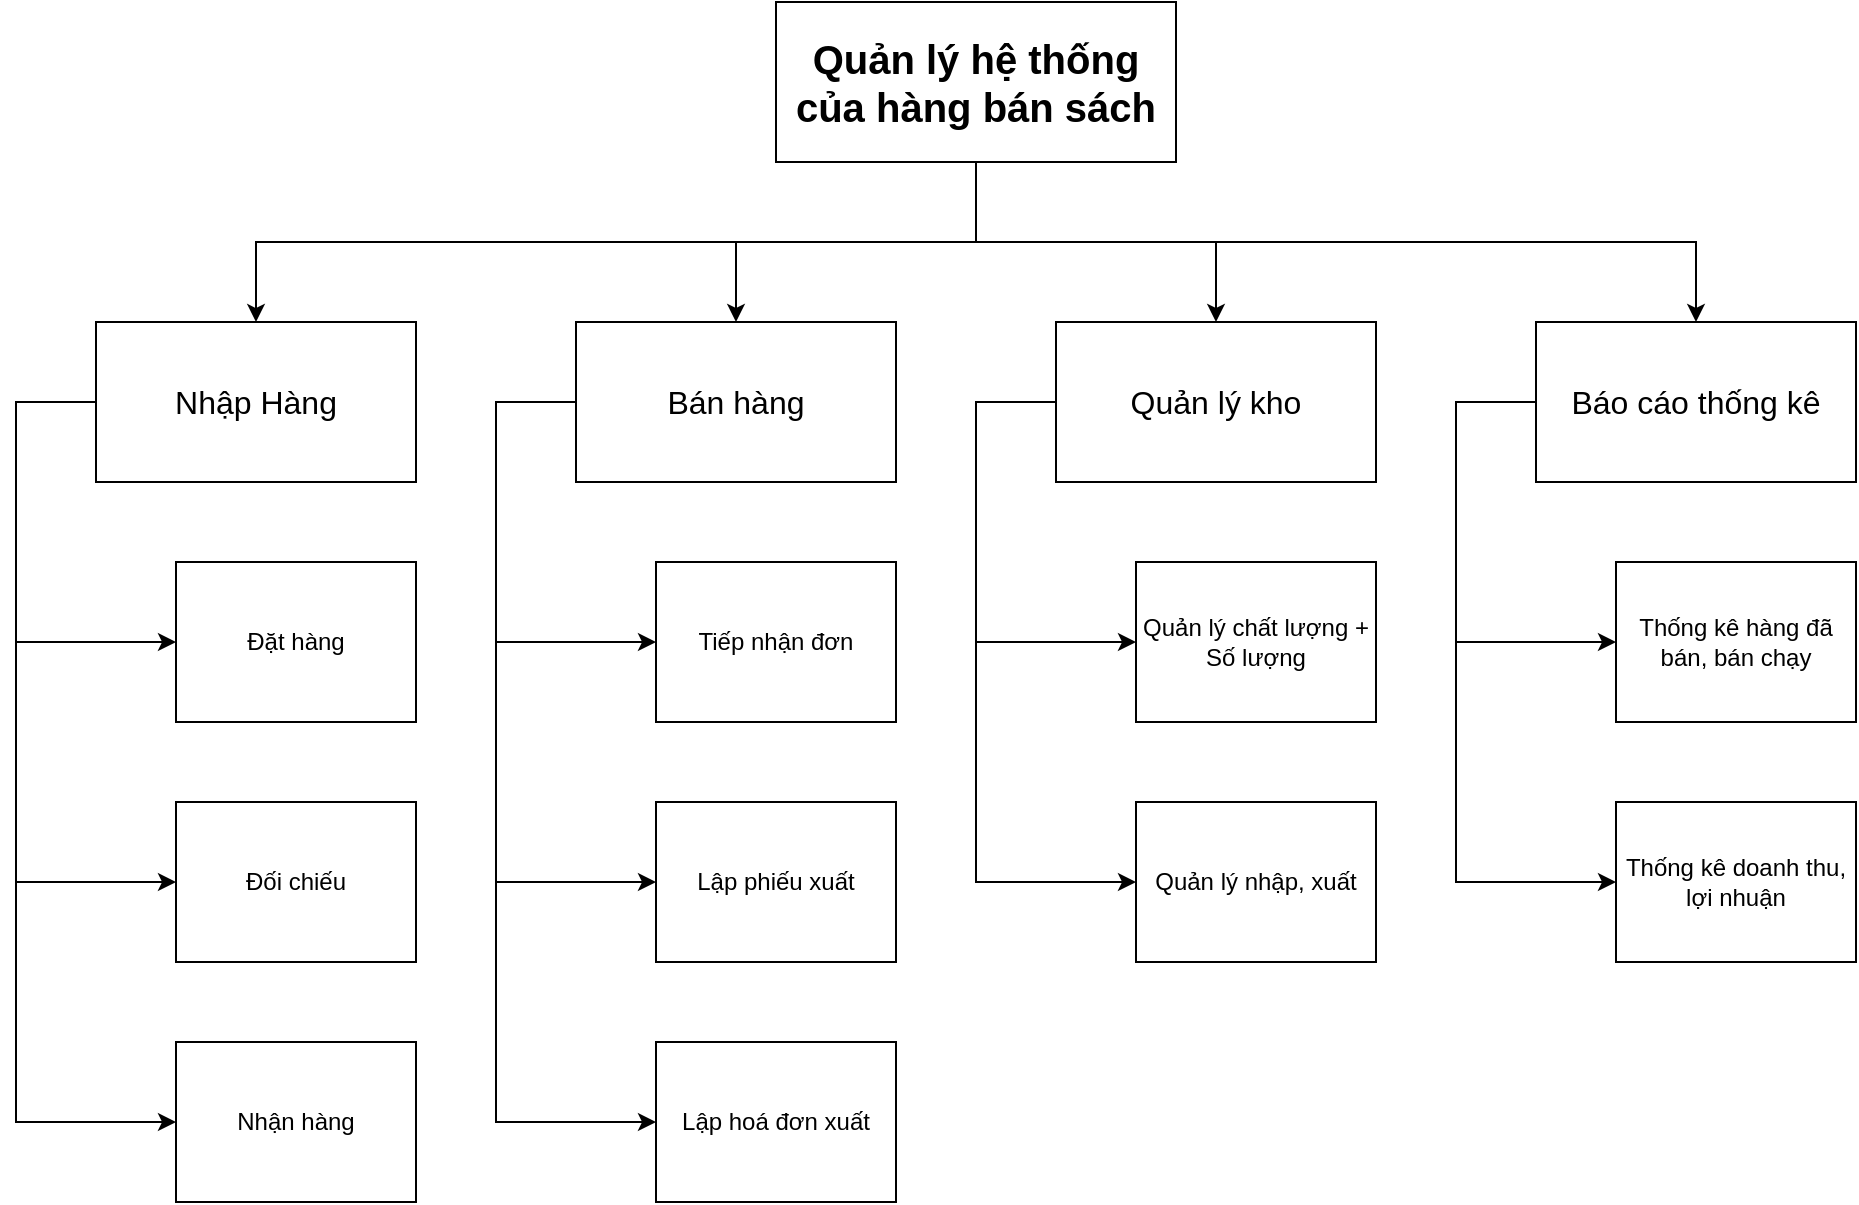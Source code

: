 <mxfile version="24.4.0" type="github" pages="3">
  <diagram name="Trang-1" id="rRTdI2hDu67PqyDLe8Fh">
    <mxGraphModel dx="1787" dy="794" grid="1" gridSize="10" guides="1" tooltips="1" connect="1" arrows="1" fold="1" page="1" pageScale="1" pageWidth="827" pageHeight="1169" math="0" shadow="0">
      <root>
        <mxCell id="0" />
        <mxCell id="1" parent="0" />
        <mxCell id="AFnKg5yaAj6XT0c0CYOe-55" style="edgeStyle=orthogonalEdgeStyle;rounded=0;orthogonalLoop=1;jettySize=auto;html=1;exitX=0.5;exitY=1;exitDx=0;exitDy=0;entryX=0.5;entryY=0;entryDx=0;entryDy=0;" parent="1" source="AFnKg5yaAj6XT0c0CYOe-12" target="AFnKg5yaAj6XT0c0CYOe-33" edge="1">
          <mxGeometry relative="1" as="geometry" />
        </mxCell>
        <mxCell id="AFnKg5yaAj6XT0c0CYOe-56" style="edgeStyle=orthogonalEdgeStyle;rounded=0;orthogonalLoop=1;jettySize=auto;html=1;exitX=0.5;exitY=1;exitDx=0;exitDy=0;entryX=0.5;entryY=0;entryDx=0;entryDy=0;" parent="1" source="AFnKg5yaAj6XT0c0CYOe-12" target="AFnKg5yaAj6XT0c0CYOe-34" edge="1">
          <mxGeometry relative="1" as="geometry" />
        </mxCell>
        <mxCell id="AFnKg5yaAj6XT0c0CYOe-57" style="edgeStyle=orthogonalEdgeStyle;rounded=0;orthogonalLoop=1;jettySize=auto;html=1;exitX=0.5;exitY=1;exitDx=0;exitDy=0;entryX=0.5;entryY=0;entryDx=0;entryDy=0;" parent="1" source="AFnKg5yaAj6XT0c0CYOe-12" target="AFnKg5yaAj6XT0c0CYOe-35" edge="1">
          <mxGeometry relative="1" as="geometry" />
        </mxCell>
        <mxCell id="AFnKg5yaAj6XT0c0CYOe-58" style="edgeStyle=orthogonalEdgeStyle;rounded=0;orthogonalLoop=1;jettySize=auto;html=1;exitX=0.5;exitY=1;exitDx=0;exitDy=0;" parent="1" source="AFnKg5yaAj6XT0c0CYOe-12" target="AFnKg5yaAj6XT0c0CYOe-36" edge="1">
          <mxGeometry relative="1" as="geometry" />
        </mxCell>
        <mxCell id="AFnKg5yaAj6XT0c0CYOe-12" value="&lt;font style=&quot;font-size: 20px;&quot;&gt;&lt;span style=&quot;font-size: 20px;&quot;&gt;Quản lý hệ thống của hàng bán sách&lt;/span&gt;&lt;/font&gt;" style="rounded=0;whiteSpace=wrap;html=1;fontSize=20;fontStyle=1" parent="1" vertex="1">
          <mxGeometry x="320" width="200" height="80" as="geometry" />
        </mxCell>
        <mxCell id="vAM1ASB7F_F03bIMXwyB-12" style="edgeStyle=orthogonalEdgeStyle;rounded=0;orthogonalLoop=1;jettySize=auto;html=1;entryX=0;entryY=0.5;entryDx=0;entryDy=0;" parent="1" source="AFnKg5yaAj6XT0c0CYOe-33" target="vAM1ASB7F_F03bIMXwyB-2" edge="1">
          <mxGeometry relative="1" as="geometry">
            <Array as="points">
              <mxPoint x="-60" y="200" />
              <mxPoint x="-60" y="440" />
            </Array>
          </mxGeometry>
        </mxCell>
        <mxCell id="vAM1ASB7F_F03bIMXwyB-13" style="edgeStyle=orthogonalEdgeStyle;rounded=0;orthogonalLoop=1;jettySize=auto;html=1;entryX=0;entryY=0.5;entryDx=0;entryDy=0;" parent="1" source="AFnKg5yaAj6XT0c0CYOe-33" target="vAM1ASB7F_F03bIMXwyB-3" edge="1">
          <mxGeometry relative="1" as="geometry">
            <Array as="points">
              <mxPoint x="-60" y="200" />
              <mxPoint x="-60" y="560" />
            </Array>
          </mxGeometry>
        </mxCell>
        <mxCell id="AFnKg5yaAj6XT0c0CYOe-33" value="Nhập Hàng" style="rounded=0;whiteSpace=wrap;html=1;fontSize=16;" parent="1" vertex="1">
          <mxGeometry x="-20" y="160" width="160" height="80" as="geometry" />
        </mxCell>
        <mxCell id="vAM1ASB7F_F03bIMXwyB-28" style="edgeStyle=orthogonalEdgeStyle;rounded=0;orthogonalLoop=1;jettySize=auto;html=1;entryX=0;entryY=0.5;entryDx=0;entryDy=0;exitX=0;exitY=0.5;exitDx=0;exitDy=0;" parent="1" source="AFnKg5yaAj6XT0c0CYOe-34" target="vAM1ASB7F_F03bIMXwyB-19" edge="1">
          <mxGeometry relative="1" as="geometry">
            <Array as="points">
              <mxPoint x="180" y="200" />
              <mxPoint x="180" y="320" />
            </Array>
          </mxGeometry>
        </mxCell>
        <mxCell id="vAM1ASB7F_F03bIMXwyB-29" style="edgeStyle=orthogonalEdgeStyle;rounded=0;orthogonalLoop=1;jettySize=auto;html=1;entryX=0;entryY=0.5;entryDx=0;entryDy=0;" parent="1" source="AFnKg5yaAj6XT0c0CYOe-34" target="vAM1ASB7F_F03bIMXwyB-16" edge="1">
          <mxGeometry relative="1" as="geometry">
            <Array as="points">
              <mxPoint x="180" y="200" />
              <mxPoint x="180" y="440" />
            </Array>
          </mxGeometry>
        </mxCell>
        <mxCell id="vAM1ASB7F_F03bIMXwyB-30" style="edgeStyle=orthogonalEdgeStyle;rounded=0;orthogonalLoop=1;jettySize=auto;html=1;entryX=0;entryY=0.5;entryDx=0;entryDy=0;" parent="1" source="AFnKg5yaAj6XT0c0CYOe-34" target="vAM1ASB7F_F03bIMXwyB-18" edge="1">
          <mxGeometry relative="1" as="geometry">
            <Array as="points">
              <mxPoint x="180" y="200" />
              <mxPoint x="180" y="560" />
            </Array>
          </mxGeometry>
        </mxCell>
        <mxCell id="AFnKg5yaAj6XT0c0CYOe-34" value="Bán hàng" style="rounded=0;whiteSpace=wrap;html=1;fontSize=16;" parent="1" vertex="1">
          <mxGeometry x="220" y="160" width="160" height="80" as="geometry" />
        </mxCell>
        <mxCell id="vAM1ASB7F_F03bIMXwyB-31" style="edgeStyle=orthogonalEdgeStyle;rounded=0;orthogonalLoop=1;jettySize=auto;html=1;entryX=0;entryY=0.5;entryDx=0;entryDy=0;" parent="1" source="AFnKg5yaAj6XT0c0CYOe-35" target="vAM1ASB7F_F03bIMXwyB-22" edge="1">
          <mxGeometry relative="1" as="geometry">
            <Array as="points">
              <mxPoint x="420" y="200" />
              <mxPoint x="420" y="320" />
            </Array>
          </mxGeometry>
        </mxCell>
        <mxCell id="vAM1ASB7F_F03bIMXwyB-32" style="edgeStyle=orthogonalEdgeStyle;rounded=0;orthogonalLoop=1;jettySize=auto;html=1;entryX=0;entryY=0.5;entryDx=0;entryDy=0;" parent="1" source="AFnKg5yaAj6XT0c0CYOe-35" target="vAM1ASB7F_F03bIMXwyB-21" edge="1">
          <mxGeometry relative="1" as="geometry">
            <Array as="points">
              <mxPoint x="420" y="200" />
              <mxPoint x="420" y="440" />
            </Array>
          </mxGeometry>
        </mxCell>
        <mxCell id="AFnKg5yaAj6XT0c0CYOe-35" value="Quản lý kho" style="rounded=0;whiteSpace=wrap;html=1;fontSize=16;" parent="1" vertex="1">
          <mxGeometry x="460" y="160" width="160" height="80" as="geometry" />
        </mxCell>
        <mxCell id="vAM1ASB7F_F03bIMXwyB-33" style="edgeStyle=orthogonalEdgeStyle;rounded=0;orthogonalLoop=1;jettySize=auto;html=1;entryX=0;entryY=0.5;entryDx=0;entryDy=0;" parent="1" source="AFnKg5yaAj6XT0c0CYOe-36" target="vAM1ASB7F_F03bIMXwyB-25" edge="1">
          <mxGeometry relative="1" as="geometry">
            <Array as="points">
              <mxPoint x="660" y="200" />
              <mxPoint x="660" y="320" />
            </Array>
          </mxGeometry>
        </mxCell>
        <mxCell id="vAM1ASB7F_F03bIMXwyB-34" style="edgeStyle=orthogonalEdgeStyle;rounded=0;orthogonalLoop=1;jettySize=auto;html=1;entryX=0;entryY=0.5;entryDx=0;entryDy=0;" parent="1" source="AFnKg5yaAj6XT0c0CYOe-36" target="vAM1ASB7F_F03bIMXwyB-24" edge="1">
          <mxGeometry relative="1" as="geometry">
            <Array as="points">
              <mxPoint x="660" y="200" />
              <mxPoint x="660" y="440" />
            </Array>
          </mxGeometry>
        </mxCell>
        <mxCell id="AFnKg5yaAj6XT0c0CYOe-36" value="Báo cáo thống kê" style="rounded=0;whiteSpace=wrap;html=1;fontSize=16;" parent="1" vertex="1">
          <mxGeometry x="700" y="160" width="160" height="80" as="geometry" />
        </mxCell>
        <mxCell id="vAM1ASB7F_F03bIMXwyB-1" value="Đặt hàng" style="rounded=0;whiteSpace=wrap;html=1;" parent="1" vertex="1">
          <mxGeometry x="20" y="280" width="120" height="80" as="geometry" />
        </mxCell>
        <mxCell id="vAM1ASB7F_F03bIMXwyB-2" value="Đối chiếu" style="rounded=0;whiteSpace=wrap;html=1;" parent="1" vertex="1">
          <mxGeometry x="20" y="400" width="120" height="80" as="geometry" />
        </mxCell>
        <mxCell id="vAM1ASB7F_F03bIMXwyB-3" value="Nhận hàng" style="rounded=0;whiteSpace=wrap;html=1;" parent="1" vertex="1">
          <mxGeometry x="20" y="520" width="120" height="80" as="geometry" />
        </mxCell>
        <mxCell id="vAM1ASB7F_F03bIMXwyB-8" value="" style="endArrow=classic;html=1;rounded=0;entryX=0;entryY=0.5;entryDx=0;entryDy=0;exitX=0;exitY=0.5;exitDx=0;exitDy=0;" parent="1" source="AFnKg5yaAj6XT0c0CYOe-33" target="vAM1ASB7F_F03bIMXwyB-1" edge="1">
          <mxGeometry width="50" height="50" relative="1" as="geometry">
            <mxPoint x="370" y="360" as="sourcePoint" />
            <mxPoint x="420" y="310" as="targetPoint" />
            <Array as="points">
              <mxPoint x="-60" y="200" />
              <mxPoint x="-60" y="320" />
            </Array>
          </mxGeometry>
        </mxCell>
        <mxCell id="vAM1ASB7F_F03bIMXwyB-16" value="Lập phiếu xuất" style="rounded=0;whiteSpace=wrap;html=1;" parent="1" vertex="1">
          <mxGeometry x="260" y="400" width="120" height="80" as="geometry" />
        </mxCell>
        <mxCell id="vAM1ASB7F_F03bIMXwyB-17" value="Lập phiếu nhập" style="rounded=0;whiteSpace=wrap;html=1;" parent="1" vertex="1">
          <mxGeometry x="260" y="520" width="120" height="80" as="geometry" />
        </mxCell>
        <mxCell id="vAM1ASB7F_F03bIMXwyB-18" value="Lập hoá đơn xuất" style="rounded=0;whiteSpace=wrap;html=1;" parent="1" vertex="1">
          <mxGeometry x="260" y="520" width="120" height="80" as="geometry" />
        </mxCell>
        <mxCell id="vAM1ASB7F_F03bIMXwyB-19" value="Tiếp nhận đơn" style="rounded=0;whiteSpace=wrap;html=1;" parent="1" vertex="1">
          <mxGeometry x="260" y="280" width="120" height="80" as="geometry" />
        </mxCell>
        <mxCell id="vAM1ASB7F_F03bIMXwyB-20" value="Lập phiếu nhập" style="rounded=0;whiteSpace=wrap;html=1;" parent="1" vertex="1">
          <mxGeometry x="500" y="280" width="120" height="80" as="geometry" />
        </mxCell>
        <mxCell id="vAM1ASB7F_F03bIMXwyB-21" value="Quản lý nhập, xuất" style="rounded=0;whiteSpace=wrap;html=1;" parent="1" vertex="1">
          <mxGeometry x="500" y="400" width="120" height="80" as="geometry" />
        </mxCell>
        <mxCell id="vAM1ASB7F_F03bIMXwyB-22" value="Quản lý chất lượng + Số lượng" style="rounded=0;whiteSpace=wrap;html=1;" parent="1" vertex="1">
          <mxGeometry x="500" y="280" width="120" height="80" as="geometry" />
        </mxCell>
        <mxCell id="vAM1ASB7F_F03bIMXwyB-23" value="Lập phiếu nhập" style="rounded=0;whiteSpace=wrap;html=1;" parent="1" vertex="1">
          <mxGeometry x="740" y="280" width="120" height="80" as="geometry" />
        </mxCell>
        <mxCell id="vAM1ASB7F_F03bIMXwyB-24" value="Thống kê doanh thu, lợi nhuận" style="rounded=0;whiteSpace=wrap;html=1;" parent="1" vertex="1">
          <mxGeometry x="740" y="400" width="120" height="80" as="geometry" />
        </mxCell>
        <mxCell id="vAM1ASB7F_F03bIMXwyB-25" value="Thống kê hàng đã bán, bán chạy" style="rounded=0;whiteSpace=wrap;html=1;" parent="1" vertex="1">
          <mxGeometry x="740" y="280" width="120" height="80" as="geometry" />
        </mxCell>
      </root>
    </mxGraphModel>
  </diagram>
  <diagram id="KgvOnMce2TrPyuINwso0" name="Trang-2">
    <mxGraphModel dx="1037" dy="855" grid="1" gridSize="10" guides="1" tooltips="1" connect="1" arrows="1" fold="1" page="1" pageScale="1" pageWidth="827" pageHeight="1169" math="0" shadow="0">
      <root>
        <mxCell id="0" />
        <mxCell id="1" parent="0" />
        <mxCell id="ssV_oemt4YwEF67fhfRM-25" style="edgeStyle=orthogonalEdgeStyle;rounded=0;orthogonalLoop=1;jettySize=auto;html=1;entryX=0.5;entryY=1;entryDx=0;entryDy=0;" parent="1" source="ssV_oemt4YwEF67fhfRM-2" target="ssV_oemt4YwEF67fhfRM-3" edge="1">
          <mxGeometry relative="1" as="geometry">
            <Array as="points">
              <mxPoint x="140" y="460" />
            </Array>
          </mxGeometry>
        </mxCell>
        <mxCell id="ssV_oemt4YwEF67fhfRM-26" value="&lt;font style=&quot;font-size: 14px;&quot;&gt;Hoá đơn&lt;/font&gt;" style="edgeLabel;html=1;align=center;verticalAlign=middle;resizable=0;points=[];" parent="ssV_oemt4YwEF67fhfRM-25" vertex="1" connectable="0">
          <mxGeometry x="-0.33" y="-1" relative="1" as="geometry">
            <mxPoint as="offset" />
          </mxGeometry>
        </mxCell>
        <mxCell id="ssV_oemt4YwEF67fhfRM-38" style="edgeStyle=orthogonalEdgeStyle;rounded=0;orthogonalLoop=1;jettySize=auto;html=1;entryX=1;entryY=0.25;entryDx=0;entryDy=0;" parent="1" source="ssV_oemt4YwEF67fhfRM-2" target="ssV_oemt4YwEF67fhfRM-6" edge="1">
          <mxGeometry relative="1" as="geometry">
            <Array as="points">
              <mxPoint x="370" y="700" />
            </Array>
          </mxGeometry>
        </mxCell>
        <mxCell id="ssV_oemt4YwEF67fhfRM-39" value="&lt;font style=&quot;font-size: 14px;&quot;&gt;Bản báo cáo doanh số&lt;/font&gt;" style="edgeLabel;html=1;align=center;verticalAlign=middle;resizable=0;points=[];" parent="ssV_oemt4YwEF67fhfRM-38" vertex="1" connectable="0">
          <mxGeometry x="0.345" y="2" relative="1" as="geometry">
            <mxPoint as="offset" />
          </mxGeometry>
        </mxCell>
        <mxCell id="ssV_oemt4YwEF67fhfRM-42" style="edgeStyle=orthogonalEdgeStyle;rounded=0;orthogonalLoop=1;jettySize=auto;html=1;entryX=0.023;entryY=0.15;entryDx=0;entryDy=0;entryPerimeter=0;" parent="1" source="ssV_oemt4YwEF67fhfRM-2" target="ssV_oemt4YwEF67fhfRM-4" edge="1">
          <mxGeometry relative="1" as="geometry">
            <Array as="points">
              <mxPoint x="460" y="290" />
              <mxPoint x="680" y="290" />
              <mxPoint x="680" y="292" />
            </Array>
          </mxGeometry>
        </mxCell>
        <mxCell id="ssV_oemt4YwEF67fhfRM-43" value="&lt;font style=&quot;font-size: 14px;&quot;&gt;Phiếu đặt hàng&lt;/font&gt;" style="edgeLabel;html=1;align=center;verticalAlign=middle;resizable=0;points=[];" parent="ssV_oemt4YwEF67fhfRM-42" vertex="1" connectable="0">
          <mxGeometry x="0.377" y="1" relative="1" as="geometry">
            <mxPoint as="offset" />
          </mxGeometry>
        </mxCell>
        <mxCell id="2xShkMuVCU0j5MwO3V7e-3" style="edgeStyle=orthogonalEdgeStyle;rounded=0;orthogonalLoop=1;jettySize=auto;html=1;entryX=0.25;entryY=1;entryDx=0;entryDy=0;" edge="1" parent="1" source="ssV_oemt4YwEF67fhfRM-2" target="ssV_oemt4YwEF67fhfRM-5">
          <mxGeometry relative="1" as="geometry">
            <Array as="points">
              <mxPoint x="450" y="780" />
              <mxPoint x="710" y="780" />
            </Array>
          </mxGeometry>
        </mxCell>
        <mxCell id="2xShkMuVCU0j5MwO3V7e-4" value="&lt;font style=&quot;font-size: 14px;&quot;&gt;Thông tin phản hồi&lt;/font&gt;" style="edgeLabel;html=1;align=center;verticalAlign=middle;resizable=0;points=[];" vertex="1" connectable="0" parent="2xShkMuVCU0j5MwO3V7e-3">
          <mxGeometry x="0.358" y="2" relative="1" as="geometry">
            <mxPoint as="offset" />
          </mxGeometry>
        </mxCell>
        <mxCell id="ssV_oemt4YwEF67fhfRM-2" value="&lt;span style=&quot;font-size: 20px; font-weight: 700;&quot;&gt;Quản lý hệ thống của hàng bán sách&lt;/span&gt;" style="ellipse;whiteSpace=wrap;html=1;" parent="1" vertex="1">
          <mxGeometry x="300" y="440" width="280" height="160" as="geometry" />
        </mxCell>
        <mxCell id="ssV_oemt4YwEF67fhfRM-3" value="&#xa;&lt;span style=&quot;color: rgb(0, 0, 0); font-family: Helvetica; font-size: 18px; font-style: normal; font-variant-ligatures: normal; font-variant-caps: normal; font-weight: 400; letter-spacing: normal; orphans: 2; text-align: center; text-indent: 0px; text-transform: none; widows: 2; word-spacing: 0px; -webkit-text-stroke-width: 0px; white-space: normal; background-color: rgb(251, 251, 251); text-decoration-thickness: initial; text-decoration-style: initial; text-decoration-color: initial; display: inline !important; float: none;&quot;&gt;Khách hàng&lt;/span&gt;&#xa;&#xa;" style="rounded=0;whiteSpace=wrap;html=1;" parent="1" vertex="1">
          <mxGeometry x="80" y="280" width="120" height="80" as="geometry" />
        </mxCell>
        <mxCell id="ssV_oemt4YwEF67fhfRM-48" style="edgeStyle=orthogonalEdgeStyle;rounded=0;orthogonalLoop=1;jettySize=auto;html=1;exitX=0.25;exitY=1;exitDx=0;exitDy=0;entryX=1;entryY=0;entryDx=0;entryDy=0;" parent="1" source="ssV_oemt4YwEF67fhfRM-4" target="ssV_oemt4YwEF67fhfRM-2" edge="1">
          <mxGeometry relative="1" as="geometry">
            <Array as="points">
              <mxPoint x="710" y="464" />
            </Array>
          </mxGeometry>
        </mxCell>
        <mxCell id="ssV_oemt4YwEF67fhfRM-49" value="&lt;font style=&quot;font-size: 14px;&quot;&gt;Hoá đơn&lt;/font&gt;" style="edgeLabel;html=1;align=center;verticalAlign=middle;resizable=0;points=[];" parent="ssV_oemt4YwEF67fhfRM-48" vertex="1" connectable="0">
          <mxGeometry x="0.416" y="1" relative="1" as="geometry">
            <mxPoint as="offset" />
          </mxGeometry>
        </mxCell>
        <mxCell id="ssV_oemt4YwEF67fhfRM-4" value="&lt;font style=&quot;font-size: 18px;&quot;&gt;Nhà cung cấp&lt;/font&gt;" style="rounded=0;whiteSpace=wrap;html=1;" parent="1" vertex="1">
          <mxGeometry x="680" y="280" width="120" height="80" as="geometry" />
        </mxCell>
        <mxCell id="ssV_oemt4YwEF67fhfRM-5" value="&lt;span style=&quot;font-size: 18px;&quot;&gt;Nhân viên&lt;/span&gt;" style="rounded=0;whiteSpace=wrap;html=1;" parent="1" vertex="1">
          <mxGeometry x="680" y="680" width="120" height="80" as="geometry" />
        </mxCell>
        <mxCell id="ssV_oemt4YwEF67fhfRM-35" style="edgeStyle=orthogonalEdgeStyle;rounded=0;orthogonalLoop=1;jettySize=auto;html=1;" parent="1" source="ssV_oemt4YwEF67fhfRM-6" target="ssV_oemt4YwEF67fhfRM-2" edge="1">
          <mxGeometry relative="1" as="geometry">
            <Array as="points">
              <mxPoint x="140" y="570" />
            </Array>
          </mxGeometry>
        </mxCell>
        <mxCell id="ssV_oemt4YwEF67fhfRM-37" value="&lt;font style=&quot;font-size: 14px;&quot;&gt;Bản kí duyệt&lt;/font&gt;" style="edgeLabel;html=1;align=center;verticalAlign=middle;resizable=0;points=[];" parent="ssV_oemt4YwEF67fhfRM-35" vertex="1" connectable="0">
          <mxGeometry x="0.282" relative="1" as="geometry">
            <mxPoint x="1" as="offset" />
          </mxGeometry>
        </mxCell>
        <mxCell id="ssV_oemt4YwEF67fhfRM-6" value="&lt;font style=&quot;font-size: 18px;&quot;&gt;Người quản lý&lt;/font&gt;" style="rounded=0;whiteSpace=wrap;html=1;" parent="1" vertex="1">
          <mxGeometry x="80" y="680" width="120" height="80" as="geometry" />
        </mxCell>
        <mxCell id="ssV_oemt4YwEF67fhfRM-23" style="edgeStyle=orthogonalEdgeStyle;rounded=0;orthogonalLoop=1;jettySize=auto;html=1;exitX=1;exitY=0.75;exitDx=0;exitDy=0;entryX=0.249;entryY=0.044;entryDx=0;entryDy=0;entryPerimeter=0;" parent="1" source="ssV_oemt4YwEF67fhfRM-3" target="ssV_oemt4YwEF67fhfRM-2" edge="1">
          <mxGeometry relative="1" as="geometry" />
        </mxCell>
        <mxCell id="ssV_oemt4YwEF67fhfRM-24" value="&lt;font style=&quot;font-size: 14px;&quot;&gt;Thông tin đặt hàng&lt;/font&gt;" style="edgeLabel;html=1;align=center;verticalAlign=middle;resizable=0;points=[];" parent="ssV_oemt4YwEF67fhfRM-23" vertex="1" connectable="0">
          <mxGeometry x="-0.346" y="3" relative="1" as="geometry">
            <mxPoint as="offset" />
          </mxGeometry>
        </mxCell>
        <mxCell id="ssV_oemt4YwEF67fhfRM-27" style="edgeStyle=orthogonalEdgeStyle;rounded=0;orthogonalLoop=1;jettySize=auto;html=1;exitX=0;exitY=1;exitDx=0;exitDy=0;entryX=0.017;entryY=0.389;entryDx=0;entryDy=0;entryPerimeter=0;" parent="1" source="ssV_oemt4YwEF67fhfRM-3" target="ssV_oemt4YwEF67fhfRM-2" edge="1">
          <mxGeometry relative="1" as="geometry">
            <Array as="points">
              <mxPoint x="90" y="360" />
              <mxPoint x="90" y="500" />
              <mxPoint x="300" y="500" />
              <mxPoint x="300" y="502" />
            </Array>
          </mxGeometry>
        </mxCell>
        <mxCell id="ssV_oemt4YwEF67fhfRM-29" value="&lt;font style=&quot;font-size: 14px;&quot;&gt;Phiếu thanh toán&lt;/font&gt;" style="edgeLabel;html=1;align=center;verticalAlign=middle;resizable=0;points=[];" parent="ssV_oemt4YwEF67fhfRM-27" vertex="1" connectable="0">
          <mxGeometry x="0.409" y="1" relative="1" as="geometry">
            <mxPoint as="offset" />
          </mxGeometry>
        </mxCell>
        <mxCell id="ssV_oemt4YwEF67fhfRM-31" style="edgeStyle=orthogonalEdgeStyle;rounded=0;orthogonalLoop=1;jettySize=auto;html=1;entryX=0.092;entryY=-0.057;entryDx=0;entryDy=0;entryPerimeter=0;" parent="1" source="ssV_oemt4YwEF67fhfRM-2" target="ssV_oemt4YwEF67fhfRM-6" edge="1">
          <mxGeometry relative="1" as="geometry">
            <Array as="points">
              <mxPoint x="91" y="530" />
            </Array>
          </mxGeometry>
        </mxCell>
        <mxCell id="ssV_oemt4YwEF67fhfRM-33" value="&lt;font style=&quot;font-size: 14px;&quot;&gt;Bản đề xuất nhập hàng&lt;/font&gt;" style="edgeLabel;html=1;align=center;verticalAlign=middle;resizable=0;points=[];" parent="ssV_oemt4YwEF67fhfRM-31" vertex="1" connectable="0">
          <mxGeometry x="-0.409" y="1" relative="1" as="geometry">
            <mxPoint x="-1" as="offset" />
          </mxGeometry>
        </mxCell>
        <mxCell id="ssV_oemt4YwEF67fhfRM-40" style="edgeStyle=orthogonalEdgeStyle;rounded=0;orthogonalLoop=1;jettySize=auto;html=1;entryX=1.005;entryY=0.883;entryDx=0;entryDy=0;entryPerimeter=0;" parent="1" source="ssV_oemt4YwEF67fhfRM-2" target="ssV_oemt4YwEF67fhfRM-6" edge="1">
          <mxGeometry relative="1" as="geometry">
            <Array as="points">
              <mxPoint x="420" y="750" />
              <mxPoint x="250" y="750" />
            </Array>
          </mxGeometry>
        </mxCell>
        <mxCell id="ssV_oemt4YwEF67fhfRM-41" value="&lt;font style=&quot;font-size: 14px;&quot;&gt;Bản báo cáo đơn hàng đã bán&lt;/font&gt;" style="edgeLabel;html=1;align=center;verticalAlign=middle;resizable=0;points=[];" parent="ssV_oemt4YwEF67fhfRM-40" vertex="1" connectable="0">
          <mxGeometry x="0.46" y="1" relative="1" as="geometry">
            <mxPoint x="19" as="offset" />
          </mxGeometry>
        </mxCell>
        <mxCell id="ssV_oemt4YwEF67fhfRM-44" style="edgeStyle=orthogonalEdgeStyle;rounded=0;orthogonalLoop=1;jettySize=auto;html=1;exitX=0;exitY=0.75;exitDx=0;exitDy=0;entryX=0.745;entryY=0.049;entryDx=0;entryDy=0;entryPerimeter=0;" parent="1" source="ssV_oemt4YwEF67fhfRM-4" target="ssV_oemt4YwEF67fhfRM-2" edge="1">
          <mxGeometry relative="1" as="geometry" />
        </mxCell>
        <mxCell id="ssV_oemt4YwEF67fhfRM-45" value="&lt;font style=&quot;font-size: 14px;&quot;&gt;Thông tin giá cả&lt;/font&gt;" style="edgeLabel;html=1;align=center;verticalAlign=middle;resizable=0;points=[];" parent="ssV_oemt4YwEF67fhfRM-44" vertex="1" connectable="0">
          <mxGeometry x="-0.385" relative="1" as="geometry">
            <mxPoint as="offset" />
          </mxGeometry>
        </mxCell>
        <mxCell id="ssV_oemt4YwEF67fhfRM-46" style="edgeStyle=orthogonalEdgeStyle;rounded=0;orthogonalLoop=1;jettySize=auto;html=1;entryX=0.886;entryY=0.99;entryDx=0;entryDy=0;entryPerimeter=0;" parent="1" source="ssV_oemt4YwEF67fhfRM-2" target="ssV_oemt4YwEF67fhfRM-4" edge="1">
          <mxGeometry relative="1" as="geometry">
            <Array as="points">
              <mxPoint x="786" y="500" />
            </Array>
          </mxGeometry>
        </mxCell>
        <mxCell id="ssV_oemt4YwEF67fhfRM-47" value="&lt;font style=&quot;font-size: 14px;&quot;&gt;Phiếu thanh toán&lt;/font&gt;" style="edgeLabel;html=1;align=center;verticalAlign=middle;resizable=0;points=[];" parent="ssV_oemt4YwEF67fhfRM-46" vertex="1" connectable="0">
          <mxGeometry x="-0.398" y="1" relative="1" as="geometry">
            <mxPoint as="offset" />
          </mxGeometry>
        </mxCell>
        <mxCell id="ssV_oemt4YwEF67fhfRM-58" style="edgeStyle=orthogonalEdgeStyle;rounded=0;orthogonalLoop=1;jettySize=auto;html=1;entryX=0.992;entryY=0.609;entryDx=0;entryDy=0;entryPerimeter=0;" parent="1" source="ssV_oemt4YwEF67fhfRM-5" target="ssV_oemt4YwEF67fhfRM-2" edge="1">
          <mxGeometry relative="1" as="geometry">
            <Array as="points">
              <mxPoint x="790" y="537" />
            </Array>
          </mxGeometry>
        </mxCell>
        <mxCell id="ssV_oemt4YwEF67fhfRM-59" value="&lt;font style=&quot;font-size: 14px;&quot;&gt;Thông tin sách cần nhập&lt;/font&gt;" style="edgeLabel;html=1;align=center;verticalAlign=middle;resizable=0;points=[];" parent="ssV_oemt4YwEF67fhfRM-58" vertex="1" connectable="0">
          <mxGeometry x="0.427" y="-1" relative="1" as="geometry">
            <mxPoint as="offset" />
          </mxGeometry>
        </mxCell>
        <mxCell id="ssV_oemt4YwEF67fhfRM-60" style="edgeStyle=orthogonalEdgeStyle;rounded=0;orthogonalLoop=1;jettySize=auto;html=1;entryX=0.583;entryY=-0.001;entryDx=0;entryDy=0;entryPerimeter=0;" parent="1" source="ssV_oemt4YwEF67fhfRM-2" target="ssV_oemt4YwEF67fhfRM-5" edge="1">
          <mxGeometry relative="1" as="geometry">
            <Array as="points">
              <mxPoint x="750" y="560" />
            </Array>
          </mxGeometry>
        </mxCell>
        <mxCell id="ssV_oemt4YwEF67fhfRM-61" value="&lt;font style=&quot;font-size: 14px;&quot;&gt;Hoá đơn cần thanh toán&lt;/font&gt;" style="edgeLabel;html=1;align=center;verticalAlign=middle;resizable=0;points=[];" parent="ssV_oemt4YwEF67fhfRM-60" vertex="1" connectable="0">
          <mxGeometry x="-0.332" relative="1" as="geometry">
            <mxPoint as="offset" />
          </mxGeometry>
        </mxCell>
        <mxCell id="ssV_oemt4YwEF67fhfRM-62" style="edgeStyle=orthogonalEdgeStyle;rounded=0;orthogonalLoop=1;jettySize=auto;html=1;entryX=1;entryY=0.125;entryDx=0;entryDy=0;entryPerimeter=0;" parent="1" source="ssV_oemt4YwEF67fhfRM-2" target="ssV_oemt4YwEF67fhfRM-3" edge="1">
          <mxGeometry relative="1" as="geometry">
            <Array as="points">
              <mxPoint x="420" y="290" />
            </Array>
          </mxGeometry>
        </mxCell>
        <mxCell id="ssV_oemt4YwEF67fhfRM-63" value="&lt;font style=&quot;font-size: 14px;&quot;&gt;Thông tin sách&lt;/font&gt;" style="edgeLabel;html=1;align=center;verticalAlign=middle;resizable=0;points=[];" parent="ssV_oemt4YwEF67fhfRM-62" vertex="1" connectable="0">
          <mxGeometry x="0.404" y="-2" relative="1" as="geometry">
            <mxPoint as="offset" />
          </mxGeometry>
        </mxCell>
        <mxCell id="ssV_oemt4YwEF67fhfRM-68" style="edgeStyle=orthogonalEdgeStyle;rounded=0;orthogonalLoop=1;jettySize=auto;html=1;" parent="1" source="ssV_oemt4YwEF67fhfRM-5" target="ssV_oemt4YwEF67fhfRM-2" edge="1">
          <mxGeometry relative="1" as="geometry">
            <Array as="points">
              <mxPoint x="710" y="580" />
            </Array>
          </mxGeometry>
        </mxCell>
        <mxCell id="ssV_oemt4YwEF67fhfRM-69" value="&lt;font style=&quot;font-size: 14px;&quot;&gt;Hoá đơn thanh toán&lt;/font&gt;" style="edgeLabel;html=1;align=center;verticalAlign=middle;resizable=0;points=[];" parent="ssV_oemt4YwEF67fhfRM-68" vertex="1" connectable="0">
          <mxGeometry x="0.356" y="-1" relative="1" as="geometry">
            <mxPoint as="offset" />
          </mxGeometry>
        </mxCell>
        <mxCell id="ssV_oemt4YwEF67fhfRM-70" style="edgeStyle=orthogonalEdgeStyle;rounded=0;orthogonalLoop=1;jettySize=auto;html=1;entryX=0.821;entryY=0.884;entryDx=0;entryDy=0;entryPerimeter=0;" parent="1" source="ssV_oemt4YwEF67fhfRM-5" target="ssV_oemt4YwEF67fhfRM-2" edge="1">
          <mxGeometry relative="1" as="geometry">
            <Array as="points">
              <mxPoint x="530" y="690" />
            </Array>
          </mxGeometry>
        </mxCell>
        <mxCell id="ssV_oemt4YwEF67fhfRM-71" value="&lt;font style=&quot;font-size: 14px;&quot;&gt;Thông tin hàng nhập&lt;/font&gt;" style="edgeLabel;html=1;align=center;verticalAlign=middle;resizable=0;points=[];" parent="ssV_oemt4YwEF67fhfRM-70" vertex="1" connectable="0">
          <mxGeometry x="-0.39" y="-2" relative="1" as="geometry">
            <mxPoint as="offset" />
          </mxGeometry>
        </mxCell>
        <mxCell id="ssV_oemt4YwEF67fhfRM-72" style="edgeStyle=orthogonalEdgeStyle;rounded=0;orthogonalLoop=1;jettySize=auto;html=1;" parent="1" source="ssV_oemt4YwEF67fhfRM-5" target="ssV_oemt4YwEF67fhfRM-2" edge="1">
          <mxGeometry relative="1" as="geometry">
            <Array as="points">
              <mxPoint x="510" y="710" />
            </Array>
          </mxGeometry>
        </mxCell>
        <mxCell id="ssV_oemt4YwEF67fhfRM-73" value="&lt;font style=&quot;font-size: 14px;&quot;&gt;Thông tin hoá đơn bán sách&lt;/font&gt;" style="edgeLabel;html=1;align=center;verticalAlign=middle;resizable=0;points=[];" parent="ssV_oemt4YwEF67fhfRM-72" vertex="1" connectable="0">
          <mxGeometry x="-0.377" y="-1" relative="1" as="geometry">
            <mxPoint as="offset" />
          </mxGeometry>
        </mxCell>
        <mxCell id="ssV_oemt4YwEF67fhfRM-74" style="edgeStyle=orthogonalEdgeStyle;rounded=0;orthogonalLoop=1;jettySize=auto;html=1;entryX=-0.011;entryY=0.619;entryDx=0;entryDy=0;entryPerimeter=0;" parent="1" source="ssV_oemt4YwEF67fhfRM-2" target="ssV_oemt4YwEF67fhfRM-5" edge="1">
          <mxGeometry relative="1" as="geometry">
            <Array as="points">
              <mxPoint x="490" y="729" />
            </Array>
          </mxGeometry>
        </mxCell>
        <mxCell id="ssV_oemt4YwEF67fhfRM-75" value="&lt;font style=&quot;font-size: 14px;&quot;&gt;Thông tin đặt sách&lt;/font&gt;" style="edgeLabel;html=1;align=center;verticalAlign=middle;resizable=0;points=[];" parent="ssV_oemt4YwEF67fhfRM-74" vertex="1" connectable="0">
          <mxGeometry x="0.386" y="2" relative="1" as="geometry">
            <mxPoint as="offset" />
          </mxGeometry>
        </mxCell>
        <mxCell id="ssV_oemt4YwEF67fhfRM-76" style="edgeStyle=orthogonalEdgeStyle;rounded=0;orthogonalLoop=1;jettySize=auto;html=1;" parent="1" source="ssV_oemt4YwEF67fhfRM-5" target="ssV_oemt4YwEF67fhfRM-2" edge="1">
          <mxGeometry relative="1" as="geometry">
            <Array as="points">
              <mxPoint x="470" y="750" />
            </Array>
            <mxPoint x="470" y="600" as="targetPoint" />
          </mxGeometry>
        </mxCell>
        <mxCell id="ssV_oemt4YwEF67fhfRM-77" value="&lt;font style=&quot;font-size: 14px;&quot;&gt;Bản báo cáo hàng tháng&lt;/font&gt;" style="edgeLabel;html=1;align=center;verticalAlign=middle;resizable=0;points=[];" parent="ssV_oemt4YwEF67fhfRM-76" vertex="1" connectable="0">
          <mxGeometry x="-0.382" relative="1" as="geometry">
            <mxPoint as="offset" />
          </mxGeometry>
        </mxCell>
      </root>
    </mxGraphModel>
  </diagram>
  <diagram id="-lE9q0hvABzz9aMq8FSr" name="Trang-3">
    <mxGraphModel dx="2175" dy="2281" grid="1" gridSize="10" guides="1" tooltips="1" connect="1" arrows="1" fold="1" page="1" pageScale="1" pageWidth="827" pageHeight="1169" math="0" shadow="0">
      <root>
        <mxCell id="0" />
        <mxCell id="1" parent="0" />
        <mxCell id="wIwQbAmLw2qknRV4INMZ-9" style="edgeStyle=orthogonalEdgeStyle;rounded=0;orthogonalLoop=1;jettySize=auto;html=1;entryX=1;entryY=0.75;entryDx=0;entryDy=0;" edge="1" parent="1" source="2IpHOsyGLMHi1rz_4VAD-5" target="2IpHOsyGLMHi1rz_4VAD-11">
          <mxGeometry relative="1" as="geometry">
            <Array as="points">
              <mxPoint x="750" y="850" />
            </Array>
          </mxGeometry>
        </mxCell>
        <mxCell id="wIwQbAmLw2qknRV4INMZ-10" value="&lt;font style=&quot;font-size: 14px;&quot;&gt;Bản báo cáo doanh số&lt;/font&gt;" style="edgeLabel;html=1;align=center;verticalAlign=middle;resizable=0;points=[];" vertex="1" connectable="0" parent="wIwQbAmLw2qknRV4INMZ-9">
          <mxGeometry x="0.345" y="-1" relative="1" as="geometry">
            <mxPoint as="offset" />
          </mxGeometry>
        </mxCell>
        <mxCell id="1tazJ3jUmUEnx0-5ehM0-14" style="edgeStyle=orthogonalEdgeStyle;rounded=0;orthogonalLoop=1;jettySize=auto;html=1;entryX=0;entryY=0.75;entryDx=0;entryDy=0;" edge="1" parent="1" source="2IpHOsyGLMHi1rz_4VAD-5" target="1tazJ3jUmUEnx0-5ehM0-7">
          <mxGeometry relative="1" as="geometry">
            <Array as="points">
              <mxPoint x="860" y="700" />
              <mxPoint x="860" y="700" />
            </Array>
          </mxGeometry>
        </mxCell>
        <mxCell id="1tazJ3jUmUEnx0-5ehM0-16" value="&lt;font style=&quot;font-size: 14px;&quot;&gt;Thông tin phản hồi&lt;/font&gt;" style="edgeLabel;html=1;align=center;verticalAlign=middle;resizable=0;points=[];" vertex="1" connectable="0" parent="1tazJ3jUmUEnx0-5ehM0-14">
          <mxGeometry x="-0.009" y="5" relative="1" as="geometry">
            <mxPoint x="1" as="offset" />
          </mxGeometry>
        </mxCell>
        <mxCell id="2IpHOsyGLMHi1rz_4VAD-5" value="&lt;font style=&quot;font-size: 18px;&quot;&gt;Báo cáo,&lt;/font&gt;&lt;div&gt;&lt;font style=&quot;font-size: 18px;&quot;&gt;thống kê&lt;/font&gt;&lt;/div&gt;" style="ellipse;whiteSpace=wrap;html=1;" vertex="1" parent="1">
          <mxGeometry x="660" y="640" width="160" height="80" as="geometry" />
        </mxCell>
        <mxCell id="2IpHOsyGLMHi1rz_4VAD-16" style="edgeStyle=orthogonalEdgeStyle;rounded=0;orthogonalLoop=1;jettySize=auto;html=1;entryX=0;entryY=0.25;entryDx=0;entryDy=0;" edge="1" parent="1" source="2IpHOsyGLMHi1rz_4VAD-6" target="2IpHOsyGLMHi1rz_4VAD-10">
          <mxGeometry relative="1" as="geometry">
            <Array as="points">
              <mxPoint x="620" y="20" />
            </Array>
          </mxGeometry>
        </mxCell>
        <mxCell id="2IpHOsyGLMHi1rz_4VAD-18" value="&lt;font style=&quot;font-size: 14px;&quot;&gt;Phiếu đặt hàng&lt;/font&gt;" style="edgeLabel;html=1;align=center;verticalAlign=middle;resizable=0;points=[];" vertex="1" connectable="0" parent="2IpHOsyGLMHi1rz_4VAD-16">
          <mxGeometry x="0.142" y="2" relative="1" as="geometry">
            <mxPoint x="1" as="offset" />
          </mxGeometry>
        </mxCell>
        <mxCell id="2IpHOsyGLMHi1rz_4VAD-6" value="&lt;font style=&quot;font-size: 18px;&quot;&gt;Nhập hàng&lt;/font&gt;" style="ellipse;whiteSpace=wrap;html=1;" vertex="1" parent="1">
          <mxGeometry x="560" y="120" width="160" height="80" as="geometry" />
        </mxCell>
        <mxCell id="2IpHOsyGLMHi1rz_4VAD-7" value="&lt;font style=&quot;font-size: 18px;&quot;&gt;Quản lý&amp;nbsp;&lt;/font&gt;&lt;div&gt;&lt;span style=&quot;background-color: initial;&quot;&gt;&lt;font style=&quot;font-size: 18px;&quot;&gt;kho&lt;/font&gt;&lt;/span&gt;&lt;/div&gt;" style="ellipse;whiteSpace=wrap;html=1;" vertex="1" parent="1">
          <mxGeometry x="100" y="640" width="160" height="80" as="geometry" />
        </mxCell>
        <mxCell id="5TbE6v0K1fq-3VezsYbq-5" style="edgeStyle=orthogonalEdgeStyle;rounded=0;orthogonalLoop=1;jettySize=auto;html=1;" edge="1" parent="1" source="2IpHOsyGLMHi1rz_4VAD-8" target="2IpHOsyGLMHi1rz_4VAD-12">
          <mxGeometry relative="1" as="geometry">
            <Array as="points">
              <mxPoint x="640" y="400" />
              <mxPoint x="640" y="400" />
            </Array>
          </mxGeometry>
        </mxCell>
        <mxCell id="5TbE6v0K1fq-3VezsYbq-6" value="&lt;font style=&quot;font-size: 14px;&quot;&gt;Hoá đơn&lt;/font&gt;" style="edgeLabel;html=1;align=center;verticalAlign=middle;resizable=0;points=[];" vertex="1" connectable="0" parent="5TbE6v0K1fq-3VezsYbq-5">
          <mxGeometry x="0.024" y="-1" relative="1" as="geometry">
            <mxPoint as="offset" />
          </mxGeometry>
        </mxCell>
        <mxCell id="2IpHOsyGLMHi1rz_4VAD-8" value="&lt;font style=&quot;font-size: 18px;&quot;&gt;Bán hàng&lt;/font&gt;" style="ellipse;whiteSpace=wrap;html=1;" vertex="1" parent="1">
          <mxGeometry x="370" y="350" width="160" height="80" as="geometry" />
        </mxCell>
        <mxCell id="pLoyyywWYDxrDol8q6st-4" style="edgeStyle=orthogonalEdgeStyle;rounded=0;orthogonalLoop=1;jettySize=auto;html=1;entryX=1;entryY=0;entryDx=0;entryDy=0;" edge="1" parent="1" source="2IpHOsyGLMHi1rz_4VAD-10" target="2IpHOsyGLMHi1rz_4VAD-6">
          <mxGeometry relative="1" as="geometry">
            <Array as="points">
              <mxPoint x="870" y="132" />
            </Array>
          </mxGeometry>
        </mxCell>
        <mxCell id="pLoyyywWYDxrDol8q6st-10" value="&lt;font style=&quot;font-size: 14px;&quot;&gt;Hoá đơn&lt;/font&gt;" style="edgeLabel;html=1;align=center;verticalAlign=middle;resizable=0;points=[];" vertex="1" connectable="0" parent="pLoyyywWYDxrDol8q6st-4">
          <mxGeometry x="0.219" y="-3" relative="1" as="geometry">
            <mxPoint as="offset" />
          </mxGeometry>
        </mxCell>
        <mxCell id="2IpHOsyGLMHi1rz_4VAD-10" value="&lt;font style=&quot;font-size: 18px;&quot;&gt;Nhà cung cấp&lt;/font&gt;" style="rounded=0;whiteSpace=wrap;html=1;" vertex="1" parent="1">
          <mxGeometry x="800" width="163" height="80" as="geometry" />
        </mxCell>
        <mxCell id="wIwQbAmLw2qknRV4INMZ-4" style="edgeStyle=orthogonalEdgeStyle;rounded=0;orthogonalLoop=1;jettySize=auto;html=1;" edge="1" parent="1" source="2IpHOsyGLMHi1rz_4VAD-11" target="2IpHOsyGLMHi1rz_4VAD-7">
          <mxGeometry relative="1" as="geometry">
            <Array as="points">
              <mxPoint x="200" y="810" />
            </Array>
          </mxGeometry>
        </mxCell>
        <mxCell id="wIwQbAmLw2qknRV4INMZ-6" value="&lt;font style=&quot;font-size: 14px;&quot;&gt;Bản ký duyệt&lt;/font&gt;" style="edgeLabel;html=1;align=center;verticalAlign=middle;resizable=0;points=[];" vertex="1" connectable="0" parent="wIwQbAmLw2qknRV4INMZ-4">
          <mxGeometry x="-0.385" y="-2" relative="1" as="geometry">
            <mxPoint as="offset" />
          </mxGeometry>
        </mxCell>
        <mxCell id="2IpHOsyGLMHi1rz_4VAD-11" value="&lt;font style=&quot;font-size: 18px;&quot;&gt;Người quản lý&lt;/font&gt;" style="rounded=0;whiteSpace=wrap;html=1;" vertex="1" parent="1">
          <mxGeometry x="360" y="790" width="160" height="80" as="geometry" />
        </mxCell>
        <mxCell id="5TbE6v0K1fq-3VezsYbq-3" style="edgeStyle=orthogonalEdgeStyle;rounded=0;orthogonalLoop=1;jettySize=auto;html=1;entryX=0.999;entryY=0.361;entryDx=0;entryDy=0;exitX=-0.019;exitY=0.361;exitDx=0;exitDy=0;exitPerimeter=0;entryPerimeter=0;" edge="1" parent="1" source="2IpHOsyGLMHi1rz_4VAD-12" target="2IpHOsyGLMHi1rz_4VAD-8">
          <mxGeometry relative="1" as="geometry" />
        </mxCell>
        <mxCell id="5TbE6v0K1fq-3VezsYbq-4" value="&lt;font style=&quot;font-size: 14px;&quot;&gt;Thông tin đặt hàng&lt;/font&gt;" style="edgeLabel;html=1;align=center;verticalAlign=middle;resizable=0;points=[];" vertex="1" connectable="0" parent="5TbE6v0K1fq-3VezsYbq-3">
          <mxGeometry x="-0.035" relative="1" as="geometry">
            <mxPoint as="offset" />
          </mxGeometry>
        </mxCell>
        <mxCell id="2IpHOsyGLMHi1rz_4VAD-12" value="&lt;font style=&quot;font-size: 18px;&quot;&gt;Khách hàng&lt;/font&gt;" style="rounded=0;whiteSpace=wrap;html=1;" vertex="1" parent="1">
          <mxGeometry x="760" y="350" width="163" height="80" as="geometry" />
        </mxCell>
        <mxCell id="2IpHOsyGLMHi1rz_4VAD-13" value="&lt;font style=&quot;font-size: 18px;&quot;&gt;Nhân viên&lt;/font&gt;" style="rounded=0;whiteSpace=wrap;html=1;" vertex="1" parent="1">
          <mxGeometry x="40" y="120" width="160" height="80" as="geometry" />
        </mxCell>
        <mxCell id="pLoyyywWYDxrDol8q6st-1" style="edgeStyle=orthogonalEdgeStyle;rounded=0;orthogonalLoop=1;jettySize=auto;html=1;entryX=0.631;entryY=0.039;entryDx=0;entryDy=0;entryPerimeter=0;exitX=0;exitY=0.75;exitDx=0;exitDy=0;" edge="1" parent="1" source="2IpHOsyGLMHi1rz_4VAD-10" target="2IpHOsyGLMHi1rz_4VAD-6">
          <mxGeometry relative="1" as="geometry" />
        </mxCell>
        <mxCell id="pLoyyywWYDxrDol8q6st-2" value="&lt;font style=&quot;font-size: 14px;&quot;&gt;Thông tin giá cả&lt;/font&gt;" style="edgeLabel;html=1;align=center;verticalAlign=middle;resizable=0;points=[];" vertex="1" connectable="0" parent="pLoyyywWYDxrDol8q6st-1">
          <mxGeometry x="-0.343" y="-4" relative="1" as="geometry">
            <mxPoint x="-1" as="offset" />
          </mxGeometry>
        </mxCell>
        <mxCell id="pLoyyywWYDxrDol8q6st-5" value="" style="endArrow=classic;html=1;rounded=0;exitX=1.016;exitY=0.637;exitDx=0;exitDy=0;exitPerimeter=0;" edge="1" parent="1" source="2IpHOsyGLMHi1rz_4VAD-6">
          <mxGeometry width="50" height="50" relative="1" as="geometry">
            <mxPoint x="890" y="190" as="sourcePoint" />
            <mxPoint x="911" y="80" as="targetPoint" />
            <Array as="points">
              <mxPoint x="911" y="170" />
            </Array>
          </mxGeometry>
        </mxCell>
        <mxCell id="pLoyyywWYDxrDol8q6st-11" value="&lt;font style=&quot;font-size: 14px;&quot;&gt;Phiếu thanh toán&lt;/font&gt;" style="edgeLabel;html=1;align=center;verticalAlign=middle;resizable=0;points=[];" vertex="1" connectable="0" parent="pLoyyywWYDxrDol8q6st-5">
          <mxGeometry x="-0.306" relative="1" as="geometry">
            <mxPoint as="offset" />
          </mxGeometry>
        </mxCell>
        <mxCell id="5TbE6v0K1fq-3VezsYbq-1" value="" style="endArrow=classic;html=1;rounded=0;exitX=0.795;exitY=0.085;exitDx=0;exitDy=0;exitPerimeter=0;entryX=0.013;entryY=0.104;entryDx=0;entryDy=0;entryPerimeter=0;" edge="1" parent="1" source="2IpHOsyGLMHi1rz_4VAD-8" target="2IpHOsyGLMHi1rz_4VAD-12">
          <mxGeometry width="50" height="50" relative="1" as="geometry">
            <mxPoint x="610" y="400" as="sourcePoint" />
            <mxPoint x="760" y="360" as="targetPoint" />
          </mxGeometry>
        </mxCell>
        <mxCell id="5TbE6v0K1fq-3VezsYbq-2" value="&lt;font style=&quot;font-size: 14px;&quot;&gt;Thông tin sách&lt;/font&gt;" style="edgeLabel;html=1;align=center;verticalAlign=middle;resizable=0;points=[];" vertex="1" connectable="0" parent="5TbE6v0K1fq-3VezsYbq-1">
          <mxGeometry x="0.013" y="1" relative="1" as="geometry">
            <mxPoint as="offset" />
          </mxGeometry>
        </mxCell>
        <mxCell id="5TbE6v0K1fq-3VezsYbq-7" value="" style="endArrow=classic;html=1;rounded=0;exitX=0;exitY=0.875;exitDx=0;exitDy=0;exitPerimeter=0;entryX=1;entryY=1;entryDx=0;entryDy=0;" edge="1" parent="1" source="2IpHOsyGLMHi1rz_4VAD-12" target="2IpHOsyGLMHi1rz_4VAD-8">
          <mxGeometry width="50" height="50" relative="1" as="geometry">
            <mxPoint x="660" y="480" as="sourcePoint" />
            <mxPoint x="710" y="430" as="targetPoint" />
          </mxGeometry>
        </mxCell>
        <mxCell id="5TbE6v0K1fq-3VezsYbq-8" value="&lt;font style=&quot;font-size: 14px;&quot;&gt;Phiếu thanh toán&lt;/font&gt;" style="edgeLabel;html=1;align=center;verticalAlign=middle;resizable=0;points=[];" vertex="1" connectable="0" parent="5TbE6v0K1fq-3VezsYbq-7">
          <mxGeometry x="0.022" y="1" relative="1" as="geometry">
            <mxPoint as="offset" />
          </mxGeometry>
        </mxCell>
        <mxCell id="wIwQbAmLw2qknRV4INMZ-1" value="" style="endArrow=classic;html=1;rounded=0;entryX=0;entryY=0.75;entryDx=0;entryDy=0;exitX=0.321;exitY=0.992;exitDx=0;exitDy=0;exitPerimeter=0;" edge="1" parent="1" source="2IpHOsyGLMHi1rz_4VAD-7" target="2IpHOsyGLMHi1rz_4VAD-11">
          <mxGeometry width="50" height="50" relative="1" as="geometry">
            <mxPoint x="150.0" y="720" as="sourcePoint" />
            <mxPoint x="351.44" y="852.8" as="targetPoint" />
            <Array as="points">
              <mxPoint x="151.44" y="852.8" />
            </Array>
          </mxGeometry>
        </mxCell>
        <mxCell id="wIwQbAmLw2qknRV4INMZ-2" value="&lt;font style=&quot;font-size: 14px;&quot;&gt;Bản đề xuất nhập hàng&lt;/font&gt;" style="edgeLabel;html=1;align=center;verticalAlign=middle;resizable=0;points=[];" vertex="1" connectable="0" parent="wIwQbAmLw2qknRV4INMZ-1">
          <mxGeometry x="0.338" y="2" relative="1" as="geometry">
            <mxPoint as="offset" />
          </mxGeometry>
        </mxCell>
        <mxCell id="wIwQbAmLw2qknRV4INMZ-7" style="edgeStyle=orthogonalEdgeStyle;rounded=0;orthogonalLoop=1;jettySize=auto;html=1;entryX=0.256;entryY=0.981;entryDx=0;entryDy=0;entryPerimeter=0;" edge="1" parent="1" source="2IpHOsyGLMHi1rz_4VAD-11" target="2IpHOsyGLMHi1rz_4VAD-5">
          <mxGeometry relative="1" as="geometry">
            <Array as="points">
              <mxPoint x="701" y="810" />
            </Array>
          </mxGeometry>
        </mxCell>
        <mxCell id="wIwQbAmLw2qknRV4INMZ-8" value="&lt;font style=&quot;font-size: 14px;&quot;&gt;Bản yêu cầu báo cáo&lt;/font&gt;" style="edgeLabel;html=1;align=center;verticalAlign=middle;resizable=0;points=[];" vertex="1" connectable="0" parent="wIwQbAmLw2qknRV4INMZ-7">
          <mxGeometry x="-0.372" y="2" relative="1" as="geometry">
            <mxPoint as="offset" />
          </mxGeometry>
        </mxCell>
        <mxCell id="wIwQbAmLw2qknRV4INMZ-12" value="&lt;font style=&quot;font-size: 14px;&quot;&gt;Sách&lt;/font&gt;" style="shape=partialRectangle;whiteSpace=wrap;html=1;left=0;right=0;fillColor=none;" vertex="1" parent="1">
          <mxGeometry x="260" y="520" width="120" height="60" as="geometry" />
        </mxCell>
        <mxCell id="wIwQbAmLw2qknRV4INMZ-16" value="&lt;font style=&quot;font-size: 14px;&quot;&gt;Hoá đơn xuất&lt;/font&gt;" style="shape=partialRectangle;whiteSpace=wrap;html=1;left=0;right=0;fillColor=none;" vertex="1" parent="1">
          <mxGeometry x="530" y="520" width="120" height="60" as="geometry" />
        </mxCell>
        <mxCell id="wIwQbAmLw2qknRV4INMZ-18" value="" style="endArrow=classic;html=1;rounded=0;entryX=0.256;entryY=0.961;entryDx=0;entryDy=0;entryPerimeter=0;exitX=0.666;exitY=0.004;exitDx=0;exitDy=0;exitPerimeter=0;" edge="1" parent="1" source="wIwQbAmLw2qknRV4INMZ-12" target="2IpHOsyGLMHi1rz_4VAD-8">
          <mxGeometry width="50" height="50" relative="1" as="geometry">
            <mxPoint x="330" y="520" as="sourcePoint" />
            <mxPoint x="390" y="490" as="targetPoint" />
            <Array as="points" />
          </mxGeometry>
        </mxCell>
        <mxCell id="wIwQbAmLw2qknRV4INMZ-19" value="" style="endArrow=classic;html=1;rounded=0;exitX=0.633;exitY=1.024;exitDx=0;exitDy=0;exitPerimeter=0;entryX=0.25;entryY=0;entryDx=0;entryDy=0;" edge="1" parent="1" source="2IpHOsyGLMHi1rz_4VAD-8" target="wIwQbAmLw2qknRV4INMZ-16">
          <mxGeometry width="50" height="50" relative="1" as="geometry">
            <mxPoint x="500" y="490" as="sourcePoint" />
            <mxPoint x="550" y="440" as="targetPoint" />
          </mxGeometry>
        </mxCell>
        <mxCell id="wIwQbAmLw2qknRV4INMZ-22" value="" style="endArrow=classic;html=1;rounded=0;entryX=0;entryY=0;entryDx=0;entryDy=0;exitX=0.669;exitY=1.006;exitDx=0;exitDy=0;exitPerimeter=0;" edge="1" parent="1" source="wIwQbAmLw2qknRV4INMZ-16" target="2IpHOsyGLMHi1rz_4VAD-5">
          <mxGeometry width="50" height="50" relative="1" as="geometry">
            <mxPoint x="560" y="670" as="sourcePoint" />
            <mxPoint x="610" y="620" as="targetPoint" />
          </mxGeometry>
        </mxCell>
        <mxCell id="wIwQbAmLw2qknRV4INMZ-24" value="" style="endArrow=classic;html=1;rounded=0;exitX=1;exitY=0;exitDx=0;exitDy=0;entryX=0.325;entryY=1.011;entryDx=0;entryDy=0;entryPerimeter=0;" edge="1" parent="1" source="2IpHOsyGLMHi1rz_4VAD-7" target="wIwQbAmLw2qknRV4INMZ-12">
          <mxGeometry width="50" height="50" relative="1" as="geometry">
            <mxPoint x="290" y="660" as="sourcePoint" />
            <mxPoint x="340" y="610" as="targetPoint" />
          </mxGeometry>
        </mxCell>
        <mxCell id="wIwQbAmLw2qknRV4INMZ-30" value="" style="endArrow=classic;html=1;rounded=0;exitX=0.092;exitY=1.008;exitDx=0;exitDy=0;exitPerimeter=0;entryX=0;entryY=0.5;entryDx=0;entryDy=0;" edge="1" parent="1" source="2IpHOsyGLMHi1rz_4VAD-13" target="2IpHOsyGLMHi1rz_4VAD-7">
          <mxGeometry width="50" height="50" relative="1" as="geometry">
            <mxPoint x="120" y="320" as="sourcePoint" />
            <mxPoint x="170" y="270" as="targetPoint" />
            <Array as="points">
              <mxPoint x="50" y="680" />
            </Array>
          </mxGeometry>
        </mxCell>
        <mxCell id="wIwQbAmLw2qknRV4INMZ-31" value="&lt;font style=&quot;font-size: 14px;&quot;&gt;Thông tin nhập hàng&lt;/font&gt;" style="edgeLabel;html=1;align=center;verticalAlign=middle;resizable=0;points=[];" vertex="1" connectable="0" parent="wIwQbAmLw2qknRV4INMZ-30">
          <mxGeometry x="-0.052" y="1" relative="1" as="geometry">
            <mxPoint as="offset" />
          </mxGeometry>
        </mxCell>
        <mxCell id="wIwQbAmLw2qknRV4INMZ-32" value="&lt;font style=&quot;font-size: 14px;&quot;&gt;Hoá đơn nhập&lt;/font&gt;" style="shape=partialRectangle;whiteSpace=wrap;html=1;left=0;right=0;fillColor=none;" vertex="1" parent="1">
          <mxGeometry x="360" y="-40" width="120" height="60" as="geometry" />
        </mxCell>
        <mxCell id="wIwQbAmLw2qknRV4INMZ-34" value="" style="endArrow=classic;html=1;rounded=0;exitX=1;exitY=0.871;exitDx=0;exitDy=0;entryX=0;entryY=1;entryDx=0;entryDy=0;exitPerimeter=0;" edge="1" parent="1" source="2IpHOsyGLMHi1rz_4VAD-13" target="2IpHOsyGLMHi1rz_4VAD-6">
          <mxGeometry width="50" height="50" relative="1" as="geometry">
            <mxPoint x="370" y="280" as="sourcePoint" />
            <mxPoint x="420" y="230" as="targetPoint" />
          </mxGeometry>
        </mxCell>
        <mxCell id="wIwQbAmLw2qknRV4INMZ-43" value="&lt;font style=&quot;font-size: 14px;&quot;&gt;Hoá đơn thanh toán&lt;/font&gt;" style="edgeLabel;html=1;align=center;verticalAlign=middle;resizable=0;points=[];" vertex="1" connectable="0" parent="wIwQbAmLw2qknRV4INMZ-34">
          <mxGeometry x="0.032" y="1" relative="1" as="geometry">
            <mxPoint as="offset" />
          </mxGeometry>
        </mxCell>
        <mxCell id="wIwQbAmLw2qknRV4INMZ-39" value="" style="endArrow=classic;html=1;rounded=0;exitX=1;exitY=0.125;exitDx=0;exitDy=0;exitPerimeter=0;entryX=0;entryY=0;entryDx=0;entryDy=0;" edge="1" parent="1" source="2IpHOsyGLMHi1rz_4VAD-13" target="2IpHOsyGLMHi1rz_4VAD-6">
          <mxGeometry width="50" height="50" relative="1" as="geometry">
            <mxPoint x="320" y="150" as="sourcePoint" />
            <mxPoint x="370" y="100" as="targetPoint" />
          </mxGeometry>
        </mxCell>
        <mxCell id="wIwQbAmLw2qknRV4INMZ-41" value="&lt;font style=&quot;font-size: 14px;&quot;&gt;Thông tin sách cần nhập&lt;/font&gt;" style="edgeLabel;html=1;align=center;verticalAlign=middle;resizable=0;points=[];" vertex="1" connectable="0" parent="wIwQbAmLw2qknRV4INMZ-39">
          <mxGeometry x="0.001" relative="1" as="geometry">
            <mxPoint as="offset" />
          </mxGeometry>
        </mxCell>
        <mxCell id="wIwQbAmLw2qknRV4INMZ-40" value="" style="endArrow=classic;html=1;rounded=0;entryX=1;entryY=0.5;entryDx=0;entryDy=0;exitX=0;exitY=0.5;exitDx=0;exitDy=0;" edge="1" parent="1" source="2IpHOsyGLMHi1rz_4VAD-6" target="2IpHOsyGLMHi1rz_4VAD-13">
          <mxGeometry width="50" height="50" relative="1" as="geometry">
            <mxPoint x="440" y="300" as="sourcePoint" />
            <mxPoint x="490" y="250" as="targetPoint" />
          </mxGeometry>
        </mxCell>
        <mxCell id="wIwQbAmLw2qknRV4INMZ-42" value="&lt;font style=&quot;font-size: 14px;&quot;&gt;Hoá đơn cần thanh toán&lt;/font&gt;" style="edgeLabel;html=1;align=center;verticalAlign=middle;resizable=0;points=[];" vertex="1" connectable="0" parent="wIwQbAmLw2qknRV4INMZ-40">
          <mxGeometry x="-0.034" relative="1" as="geometry">
            <mxPoint as="offset" />
          </mxGeometry>
        </mxCell>
        <mxCell id="wIwQbAmLw2qknRV4INMZ-44" value="" style="endArrow=classic;html=1;rounded=0;exitX=0.226;exitY=0.06;exitDx=0;exitDy=0;exitPerimeter=0;entryX=0.5;entryY=1;entryDx=0;entryDy=0;" edge="1" parent="1" source="2IpHOsyGLMHi1rz_4VAD-6" target="wIwQbAmLw2qknRV4INMZ-32">
          <mxGeometry width="50" height="50" relative="1" as="geometry">
            <mxPoint x="430" y="300" as="sourcePoint" />
            <mxPoint x="480" y="250" as="targetPoint" />
          </mxGeometry>
        </mxCell>
        <mxCell id="1tazJ3jUmUEnx0-5ehM0-1" value="" style="endArrow=classic;html=1;rounded=0;entryX=0;entryY=0;entryDx=0;entryDy=0;exitX=0.75;exitY=1;exitDx=0;exitDy=0;" edge="1" parent="1" source="2IpHOsyGLMHi1rz_4VAD-13" target="2IpHOsyGLMHi1rz_4VAD-8">
          <mxGeometry width="50" height="50" relative="1" as="geometry">
            <mxPoint x="200" y="330" as="sourcePoint" />
            <mxPoint x="250" y="280" as="targetPoint" />
            <Array as="points">
              <mxPoint x="160" y="360" />
            </Array>
          </mxGeometry>
        </mxCell>
        <mxCell id="1tazJ3jUmUEnx0-5ehM0-3" value="&lt;font style=&quot;font-size: 14px;&quot;&gt;Thông tin hoá đơn bán sách&lt;/font&gt;" style="edgeLabel;html=1;align=center;verticalAlign=middle;resizable=0;points=[];" vertex="1" connectable="0" parent="1tazJ3jUmUEnx0-5ehM0-1">
          <mxGeometry x="0.386" y="1" relative="1" as="geometry">
            <mxPoint as="offset" />
          </mxGeometry>
        </mxCell>
        <mxCell id="1tazJ3jUmUEnx0-5ehM0-4" value="" style="endArrow=classic;html=1;rounded=0;exitX=0;exitY=0.625;exitDx=0;exitDy=0;entryX=0.5;entryY=1;entryDx=0;entryDy=0;exitPerimeter=0;" edge="1" parent="1" source="2IpHOsyGLMHi1rz_4VAD-8" target="2IpHOsyGLMHi1rz_4VAD-13">
          <mxGeometry width="50" height="50" relative="1" as="geometry">
            <mxPoint x="210" y="440" as="sourcePoint" />
            <mxPoint x="260" y="390" as="targetPoint" />
            <Array as="points">
              <mxPoint x="120" y="400" />
            </Array>
          </mxGeometry>
        </mxCell>
        <mxCell id="1tazJ3jUmUEnx0-5ehM0-5" value="&lt;font style=&quot;font-size: 14px;&quot;&gt;Thông tin đặt sách&lt;/font&gt;" style="edgeLabel;html=1;align=center;verticalAlign=middle;resizable=0;points=[];" vertex="1" connectable="0" parent="1tazJ3jUmUEnx0-5ehM0-4">
          <mxGeometry x="-0.436" y="-1" relative="1" as="geometry">
            <mxPoint x="1" as="offset" />
          </mxGeometry>
        </mxCell>
        <mxCell id="1tazJ3jUmUEnx0-5ehM0-6" value="&lt;font style=&quot;font-size: 14px;&quot;&gt;Sách&lt;/font&gt;" style="shape=partialRectangle;whiteSpace=wrap;html=1;left=0;right=0;fillColor=none;" vertex="1" parent="1">
          <mxGeometry x="390" y="250" width="120" height="60" as="geometry" />
        </mxCell>
        <mxCell id="1tazJ3jUmUEnx0-5ehM0-10" style="edgeStyle=orthogonalEdgeStyle;rounded=0;orthogonalLoop=1;jettySize=auto;html=1;" edge="1" parent="1" source="1tazJ3jUmUEnx0-5ehM0-7" target="2IpHOsyGLMHi1rz_4VAD-5">
          <mxGeometry relative="1" as="geometry">
            <Array as="points">
              <mxPoint x="920" y="660" />
              <mxPoint x="920" y="660" />
            </Array>
          </mxGeometry>
        </mxCell>
        <mxCell id="1tazJ3jUmUEnx0-5ehM0-15" value="&lt;font style=&quot;font-size: 14px;&quot;&gt;Bản báo cáo hàng tháng&lt;/font&gt;" style="edgeLabel;html=1;align=center;verticalAlign=middle;resizable=0;points=[];" vertex="1" connectable="0" parent="1tazJ3jUmUEnx0-5ehM0-10">
          <mxGeometry x="0.03" relative="1" as="geometry">
            <mxPoint as="offset" />
          </mxGeometry>
        </mxCell>
        <mxCell id="1tazJ3jUmUEnx0-5ehM0-7" value="&lt;font style=&quot;font-size: 18px;&quot;&gt;Nhân viên&lt;/font&gt;" style="rounded=0;whiteSpace=wrap;html=1;" vertex="1" parent="1">
          <mxGeometry x="1000" y="640" width="160" height="80" as="geometry" />
        </mxCell>
      </root>
    </mxGraphModel>
  </diagram>
</mxfile>
